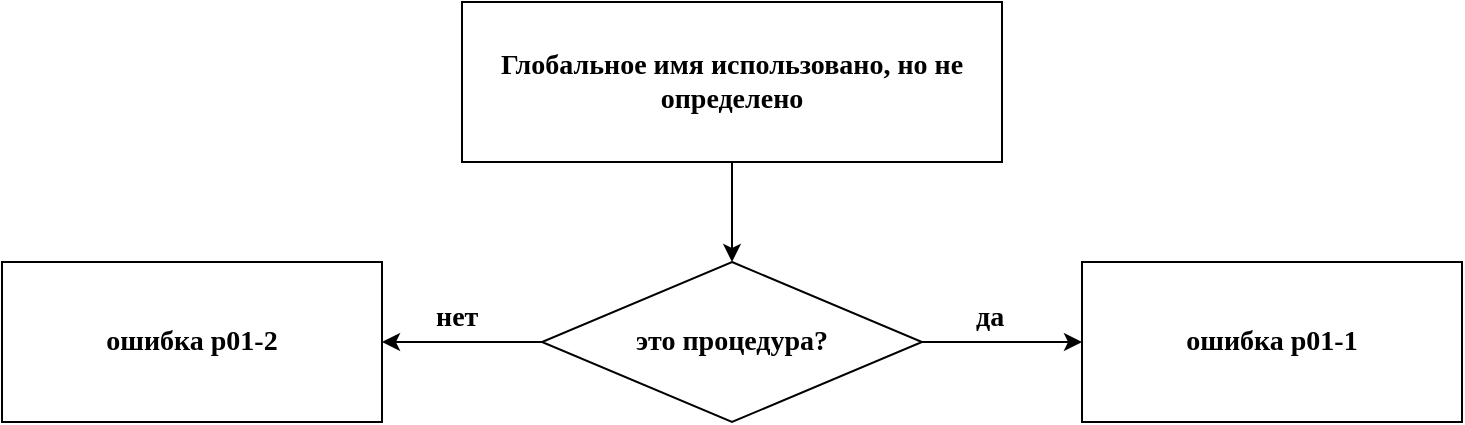 <mxfile version="10.6.9" type="device"><diagram id="NNP1wuPMsDcuIXAYP004" name="Page-1"><mxGraphModel dx="1360" dy="762" grid="1" gridSize="10" guides="1" tooltips="1" connect="1" arrows="1" fold="1" page="1" pageScale="1" pageWidth="827" pageHeight="1169" math="0" shadow="0"><root><mxCell id="0"/><mxCell id="1" parent="0"/><mxCell id="y2ZI_nW9qVkKiNgpRveW-5" value="" style="edgeStyle=orthogonalEdgeStyle;rounded=0;orthogonalLoop=1;jettySize=auto;html=1;fontFamily=Verdana;fontSize=14;" edge="1" parent="1" source="y2ZI_nW9qVkKiNgpRveW-1" target="y2ZI_nW9qVkKiNgpRveW-4"><mxGeometry relative="1" as="geometry"/></mxCell><mxCell id="y2ZI_nW9qVkKiNgpRveW-1" value="Глобальное имя использовано, но не определено" style="square;whiteSpace=wrap;html=1;fontStyle=1;fontFamily=Verdana;fontSize=14;" vertex="1" parent="1"><mxGeometry x="320" y="30" width="270" height="80" as="geometry"/></mxCell><mxCell id="y2ZI_nW9qVkKiNgpRveW-7" value="" style="edgeStyle=orthogonalEdgeStyle;rounded=0;orthogonalLoop=1;jettySize=auto;html=1;fontFamily=Verdana;fontSize=14;fontStyle=1" edge="1" parent="1" source="y2ZI_nW9qVkKiNgpRveW-4" target="y2ZI_nW9qVkKiNgpRveW-6"><mxGeometry relative="1" as="geometry"/></mxCell><mxCell id="y2ZI_nW9qVkKiNgpRveW-11" style="edgeStyle=orthogonalEdgeStyle;rounded=0;orthogonalLoop=1;jettySize=auto;html=1;fontFamily=Verdana;fontSize=14;" edge="1" parent="1" source="y2ZI_nW9qVkKiNgpRveW-4" target="y2ZI_nW9qVkKiNgpRveW-10"><mxGeometry relative="1" as="geometry"/></mxCell><mxCell id="y2ZI_nW9qVkKiNgpRveW-4" value="это процедура?" style="rhombus;whiteSpace=wrap;html=1;fontStyle=1;fontFamily=Verdana;fontSize=14;" vertex="1" parent="1"><mxGeometry x="360" y="160" width="190" height="80" as="geometry"/></mxCell><mxCell id="y2ZI_nW9qVkKiNgpRveW-6" value="ошибка p01-1" style="square;whiteSpace=wrap;html=1;fontStyle=1;fontFamily=Verdana;fontSize=14;" vertex="1" parent="1"><mxGeometry x="630" y="160" width="190" height="80" as="geometry"/></mxCell><mxCell id="y2ZI_nW9qVkKiNgpRveW-8" value="да" style="text;html=1;resizable=0;points=[];autosize=1;align=left;verticalAlign=top;spacingTop=-4;fontSize=14;fontFamily=Verdana;fontStyle=1" vertex="1" parent="1"><mxGeometry x="575" y="177" width="30" height="20" as="geometry"/></mxCell><mxCell id="y2ZI_nW9qVkKiNgpRveW-10" value="ошибка p01-2" style="square;whiteSpace=wrap;html=1;fontStyle=1;fontFamily=Verdana;fontSize=14;" vertex="1" parent="1"><mxGeometry x="90" y="160" width="190" height="80" as="geometry"/></mxCell><mxCell id="y2ZI_nW9qVkKiNgpRveW-20" value="нет&lt;br&gt;" style="text;html=1;resizable=0;points=[];autosize=1;align=left;verticalAlign=top;spacingTop=-4;fontSize=14;fontFamily=Verdana;fontStyle=1" vertex="1" parent="1"><mxGeometry x="305" y="177" width="40" height="20" as="geometry"/></mxCell></root></mxGraphModel></diagram></mxfile>
